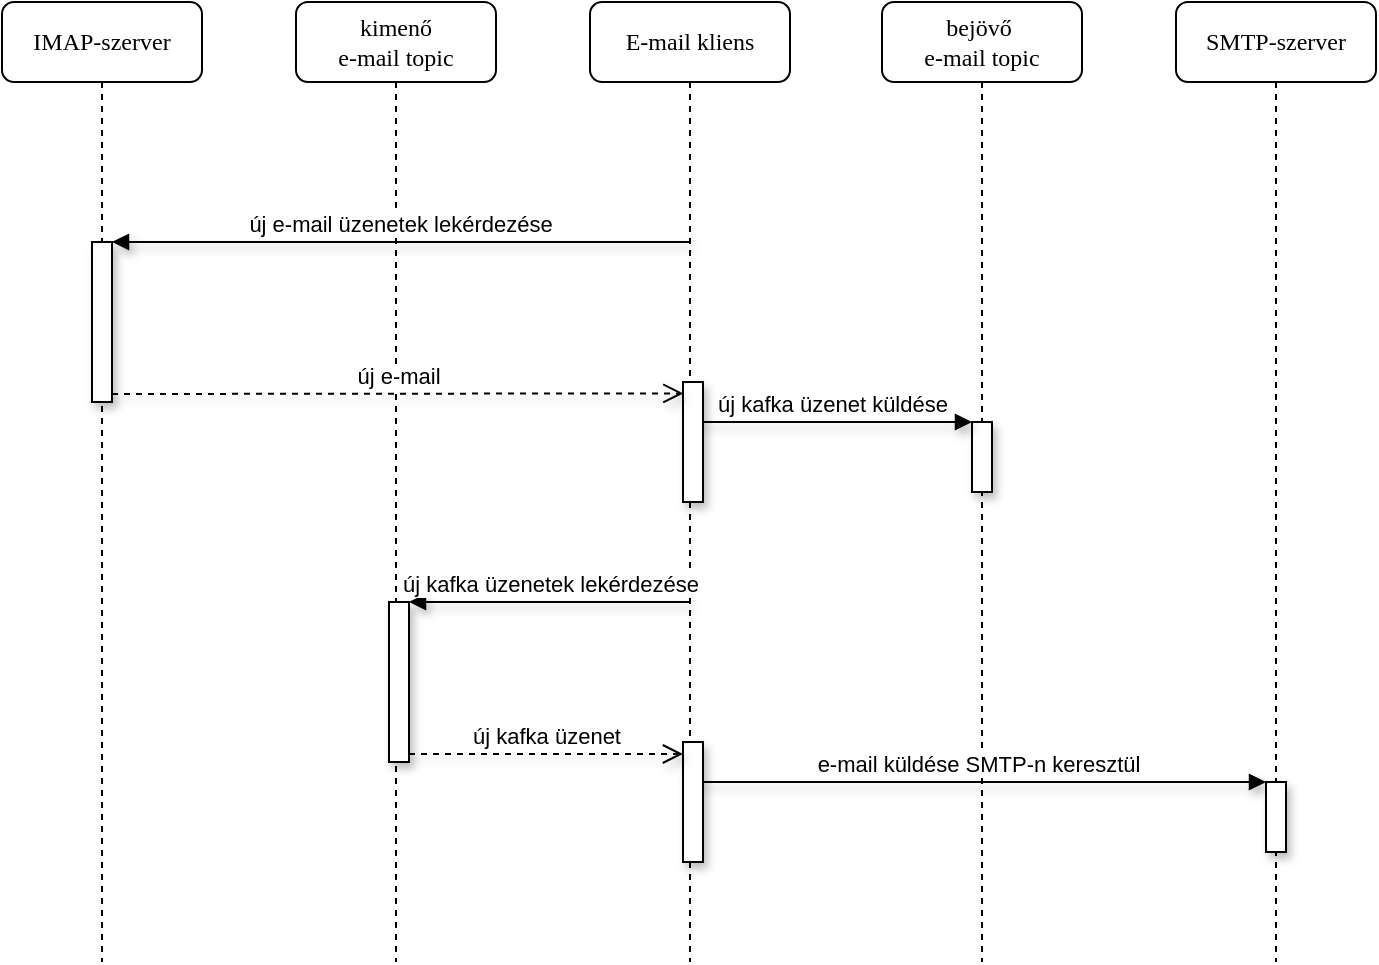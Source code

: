 <mxfile version="13.9.9" type="device"><diagram name="Page-1" id="13e1069c-82ec-6db2-03f1-153e76fe0fe0"><mxGraphModel dx="1102" dy="813" grid="1" gridSize="10" guides="1" tooltips="1" connect="1" arrows="1" fold="1" page="1" pageScale="1" pageWidth="1100" pageHeight="850" background="#ffffff" math="0" shadow="0"><root><mxCell id="0"/><mxCell id="1" parent="0"/><mxCell id="9xqAGwntr4p9F78efgYx-46" value="bejövő&amp;nbsp;&lt;br&gt;e-mail topic" style="shape=umlLifeline;perimeter=lifelinePerimeter;whiteSpace=wrap;html=1;container=1;collapsible=0;recursiveResize=0;outlineConnect=0;rounded=1;shadow=0;comic=0;labelBackgroundColor=none;strokeWidth=1;fontFamily=Verdana;fontSize=12;align=center;" parent="1" vertex="1"><mxGeometry x="663" y="80" width="100" height="480" as="geometry"/></mxCell><mxCell id="liExNZ6jERLQwWTQzqSr-7" value="" style="html=1;points=[];perimeter=orthogonalPerimeter;shadow=1;" parent="9xqAGwntr4p9F78efgYx-46" vertex="1"><mxGeometry x="45" y="210" width="10" height="35" as="geometry"/></mxCell><mxCell id="liExNZ6jERLQwWTQzqSr-17" value="e-mail küldése SMTP-n keresztül" style="html=1;verticalAlign=bottom;endArrow=block;entryX=0;entryY=0;shadow=1;" parent="1" source="7baba1c4bc27f4b0-4" target="liExNZ6jERLQwWTQzqSr-16" edge="1"><mxGeometry relative="1" as="geometry"><mxPoint x="566.5" y="462.5" as="sourcePoint"/></mxGeometry></mxCell><mxCell id="7baba1c4bc27f4b0-2" value="IMAP-szerver" style="shape=umlLifeline;perimeter=lifelinePerimeter;whiteSpace=wrap;html=1;container=1;collapsible=0;recursiveResize=0;outlineConnect=0;rounded=1;shadow=0;comic=0;labelBackgroundColor=none;strokeWidth=1;fontFamily=Verdana;fontSize=12;align=center;" parent="1" vertex="1"><mxGeometry x="223" y="80" width="100" height="480" as="geometry"/></mxCell><mxCell id="liExNZ6jERLQwWTQzqSr-3" value="" style="html=1;points=[];perimeter=orthogonalPerimeter;shadow=1;" parent="7baba1c4bc27f4b0-2" vertex="1"><mxGeometry x="45" y="120" width="10" height="80" as="geometry"/></mxCell><mxCell id="9xqAGwntr4p9F78efgYx-41" value="kimenő &lt;br&gt;e-mail topic" style="shape=umlLifeline;perimeter=lifelinePerimeter;whiteSpace=wrap;html=1;container=1;collapsible=0;recursiveResize=0;outlineConnect=0;rounded=1;shadow=0;comic=0;labelBackgroundColor=none;strokeWidth=1;fontFamily=Verdana;fontSize=12;align=center;" parent="1" vertex="1"><mxGeometry x="370" y="80" width="100" height="480" as="geometry"/></mxCell><mxCell id="liExNZ6jERLQwWTQzqSr-19" value="" style="html=1;points=[];perimeter=orthogonalPerimeter;shadow=1;" parent="9xqAGwntr4p9F78efgYx-41" vertex="1"><mxGeometry x="46.5" y="300.0" width="10" height="80" as="geometry"/></mxCell><mxCell id="liExNZ6jERLQwWTQzqSr-1" value="SMTP-szerver" style="shape=umlLifeline;perimeter=lifelinePerimeter;whiteSpace=wrap;html=1;container=1;collapsible=0;recursiveResize=0;outlineConnect=0;rounded=1;shadow=0;comic=0;labelBackgroundColor=none;strokeWidth=1;fontFamily=Verdana;fontSize=12;align=center;" parent="1" vertex="1"><mxGeometry x="810" y="80" width="100" height="480" as="geometry"/></mxCell><mxCell id="liExNZ6jERLQwWTQzqSr-16" value="" style="html=1;points=[];perimeter=orthogonalPerimeter;shadow=1;" parent="liExNZ6jERLQwWTQzqSr-1" vertex="1"><mxGeometry x="45" y="390" width="10" height="35" as="geometry"/></mxCell><mxCell id="liExNZ6jERLQwWTQzqSr-4" value="új e-mail üzenetek lekérdezése" style="html=1;verticalAlign=bottom;endArrow=block;entryX=1;entryY=0;shadow=1;" parent="1" target="liExNZ6jERLQwWTQzqSr-3" edge="1"><mxGeometry relative="1" as="geometry"><mxPoint x="566.5" y="200" as="sourcePoint"/></mxGeometry></mxCell><mxCell id="liExNZ6jERLQwWTQzqSr-8" value="új kafka üzenet küldése" style="html=1;verticalAlign=bottom;endArrow=block;entryX=0;entryY=0;shadow=1;" parent="1" source="7baba1c4bc27f4b0-4" target="liExNZ6jERLQwWTQzqSr-7" edge="1"><mxGeometry relative="1" as="geometry"><mxPoint x="568.167" y="282.5" as="sourcePoint"/></mxGeometry></mxCell><mxCell id="7baba1c4bc27f4b0-4" value="E-mail kliens" style="shape=umlLifeline;perimeter=lifelinePerimeter;whiteSpace=wrap;html=1;container=1;collapsible=0;recursiveResize=0;outlineConnect=0;rounded=1;shadow=0;comic=0;labelBackgroundColor=none;strokeWidth=1;fontFamily=Verdana;fontSize=12;align=center;" parent="1" vertex="1"><mxGeometry x="517" y="80" width="100" height="480" as="geometry"/></mxCell><mxCell id="liExNZ6jERLQwWTQzqSr-6" value="" style="html=1;points=[];perimeter=orthogonalPerimeter;shadow=1;" parent="7baba1c4bc27f4b0-4" vertex="1"><mxGeometry x="46.5" y="190.0" width="10" height="60" as="geometry"/></mxCell><mxCell id="liExNZ6jERLQwWTQzqSr-13" value="" style="html=1;points=[];perimeter=orthogonalPerimeter;shadow=1;" parent="7baba1c4bc27f4b0-4" vertex="1"><mxGeometry x="46.5" y="370.0" width="10" height="60" as="geometry"/></mxCell><mxCell id="liExNZ6jERLQwWTQzqSr-5" value="új e-mail" style="html=1;verticalAlign=bottom;endArrow=open;dashed=1;endSize=8;exitX=1;exitY=0.95;shadow=1;entryX=0.02;entryY=0.095;entryDx=0;entryDy=0;entryPerimeter=0;" parent="1" source="liExNZ6jERLQwWTQzqSr-3" target="liExNZ6jERLQwWTQzqSr-6" edge="1"><mxGeometry relative="1" as="geometry"><mxPoint x="510" y="276" as="targetPoint"/></mxGeometry></mxCell><mxCell id="liExNZ6jERLQwWTQzqSr-20" value="új kafka üzenetek lekérdezése" style="html=1;verticalAlign=bottom;endArrow=block;entryX=1;entryY=0;shadow=1;" parent="1" target="liExNZ6jERLQwWTQzqSr-19" edge="1"><mxGeometry relative="1" as="geometry"><mxPoint x="567" y="380" as="sourcePoint"/></mxGeometry></mxCell><mxCell id="liExNZ6jERLQwWTQzqSr-21" value="új kafka üzenet" style="html=1;verticalAlign=bottom;endArrow=open;dashed=1;endSize=8;exitX=1;exitY=0.95;shadow=1;" parent="1" source="liExNZ6jERLQwWTQzqSr-19" target="liExNZ6jERLQwWTQzqSr-13" edge="1"><mxGeometry relative="1" as="geometry"><mxPoint x="567" y="437" as="targetPoint"/></mxGeometry></mxCell></root></mxGraphModel></diagram></mxfile>